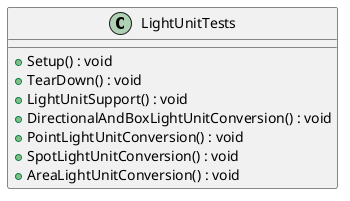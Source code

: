 @startuml
class LightUnitTests {
    + Setup() : void
    + TearDown() : void
    + LightUnitSupport() : void
    + DirectionalAndBoxLightUnitConversion() : void
    + PointLightUnitConversion() : void
    + SpotLightUnitConversion() : void
    + AreaLightUnitConversion() : void
}
@enduml
